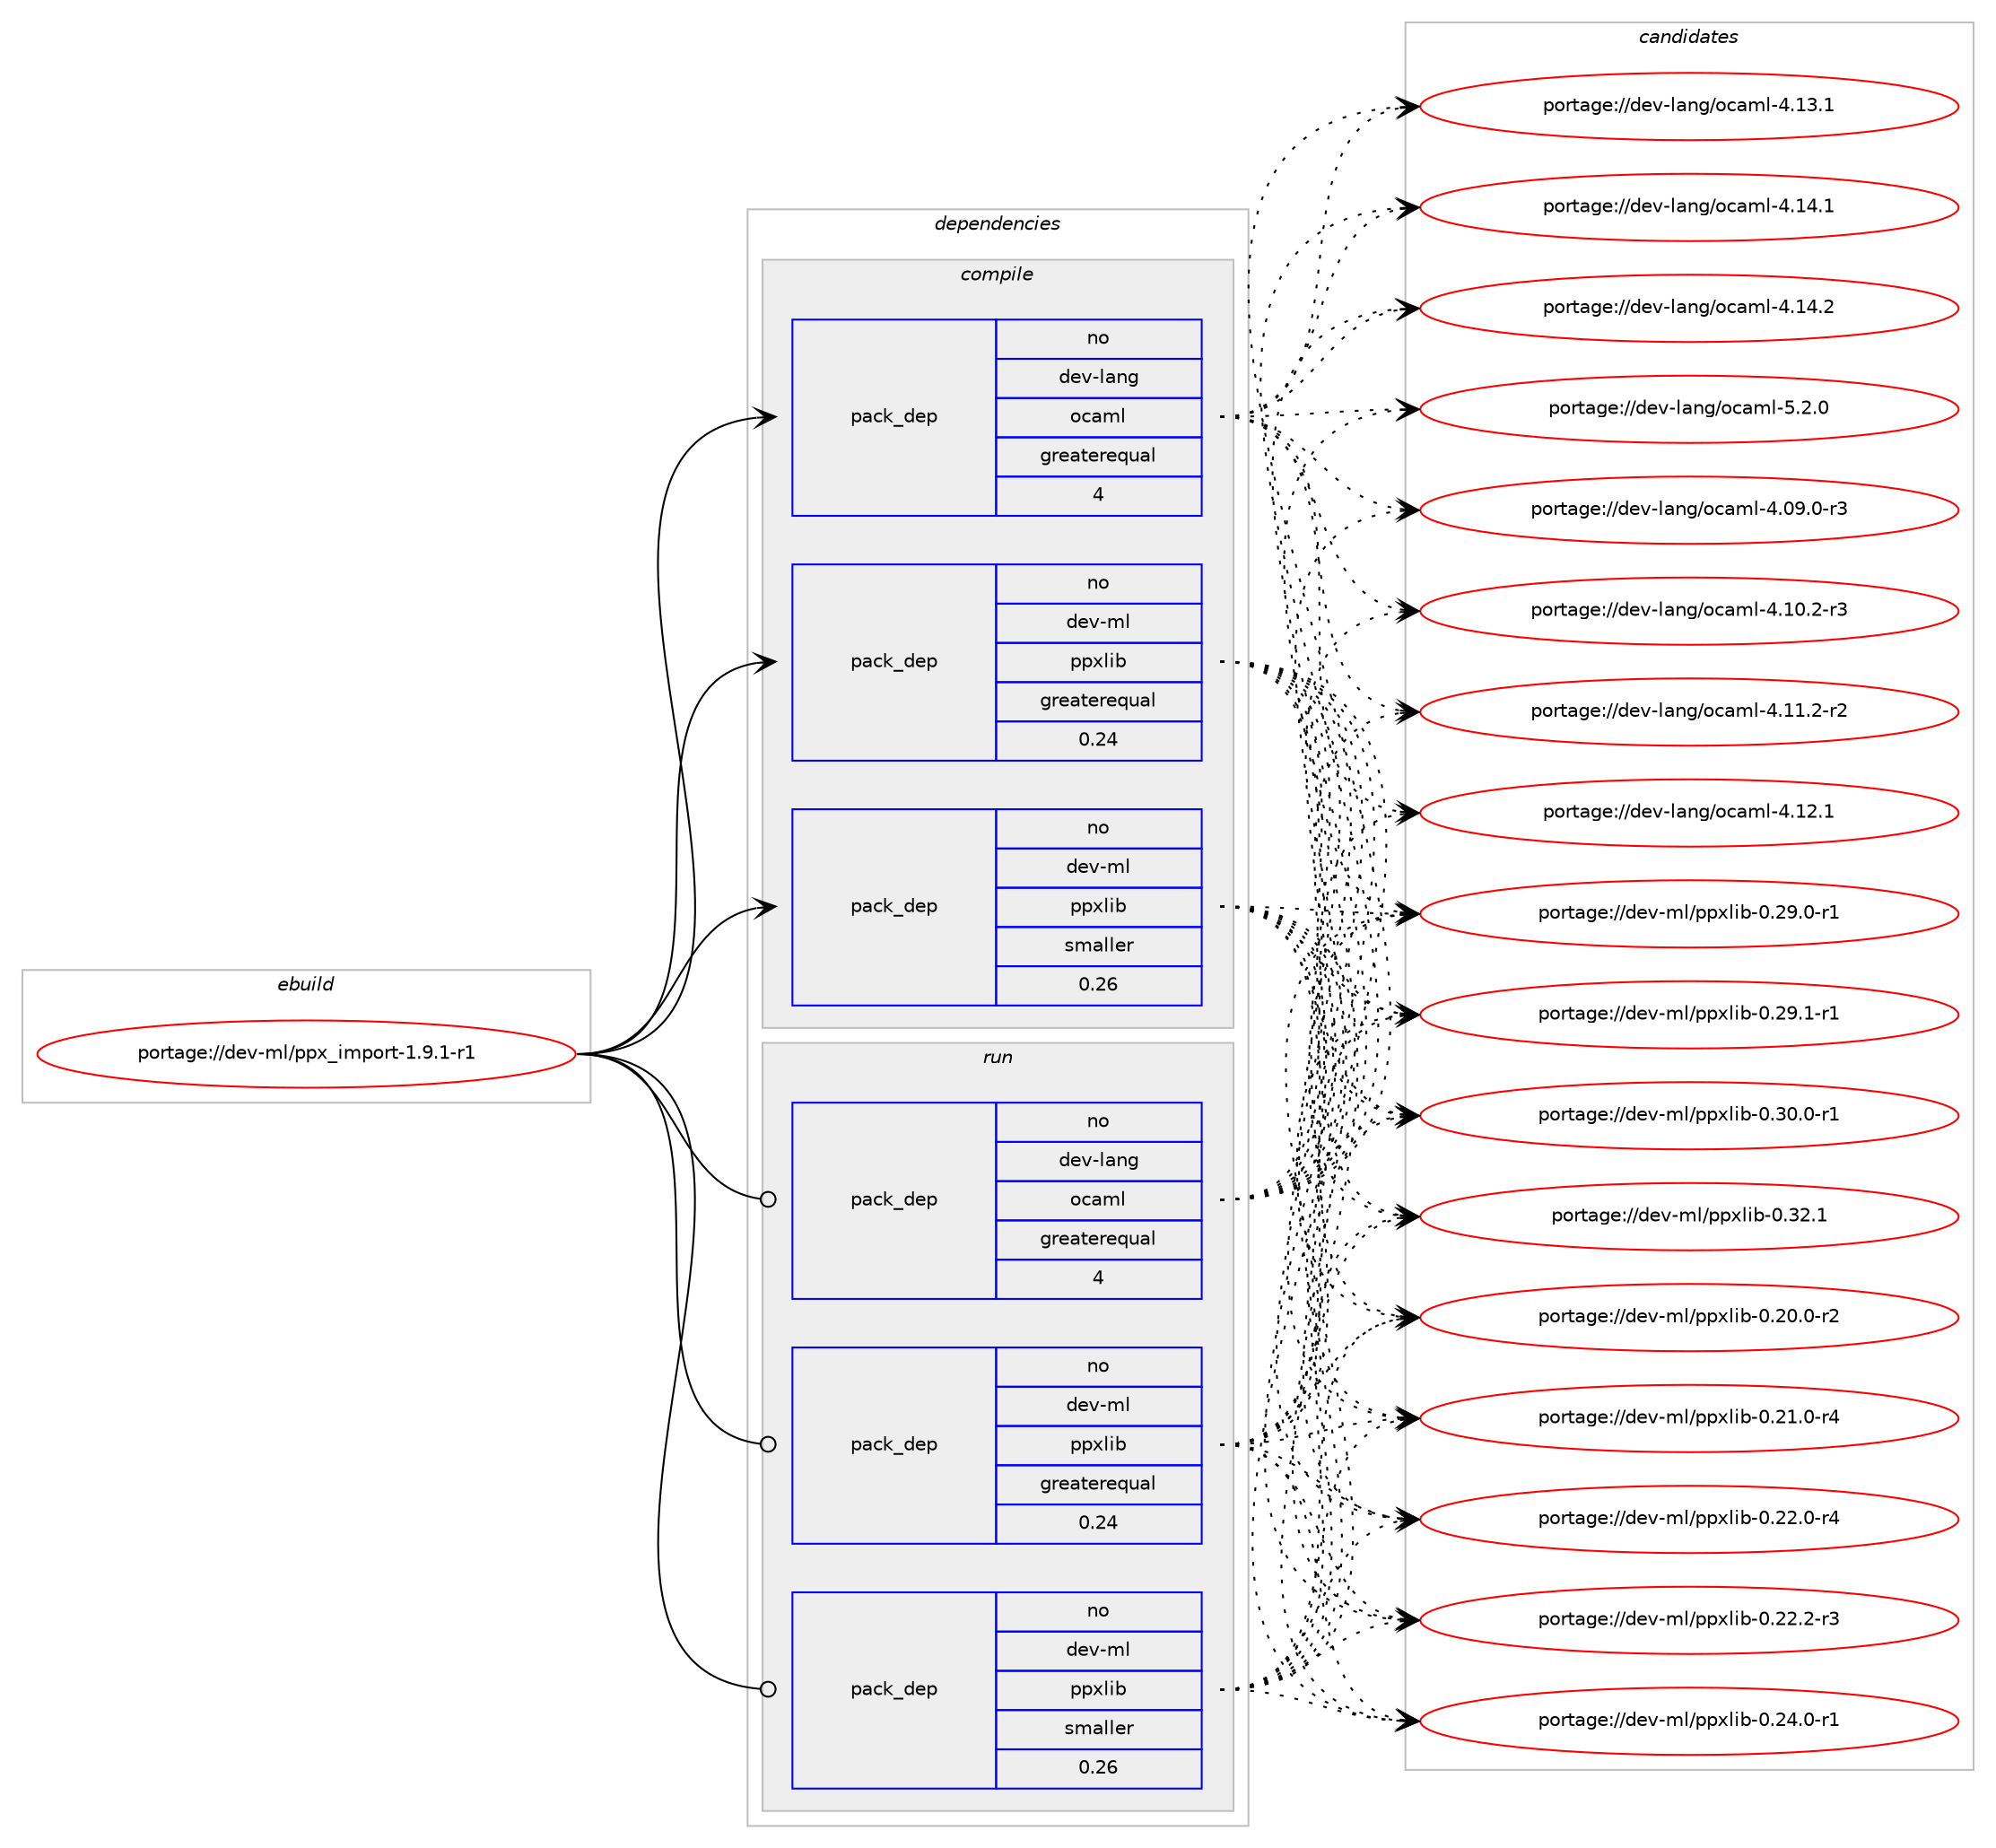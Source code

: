 digraph prolog {

# *************
# Graph options
# *************

newrank=true;
concentrate=true;
compound=true;
graph [rankdir=LR,fontname=Helvetica,fontsize=10,ranksep=1.5];#, ranksep=2.5, nodesep=0.2];
edge  [arrowhead=vee];
node  [fontname=Helvetica,fontsize=10];

# **********
# The ebuild
# **********

subgraph cluster_leftcol {
color=gray;
rank=same;
label=<<i>ebuild</i>>;
id [label="portage://dev-ml/ppx_import-1.9.1-r1", color=red, width=4, href="../dev-ml/ppx_import-1.9.1-r1.svg"];
}

# ****************
# The dependencies
# ****************

subgraph cluster_midcol {
color=gray;
label=<<i>dependencies</i>>;
subgraph cluster_compile {
fillcolor="#eeeeee";
style=filled;
label=<<i>compile</i>>;
subgraph pack31811 {
dependency61843 [label=<<TABLE BORDER="0" CELLBORDER="1" CELLSPACING="0" CELLPADDING="4" WIDTH="220"><TR><TD ROWSPAN="6" CELLPADDING="30">pack_dep</TD></TR><TR><TD WIDTH="110">no</TD></TR><TR><TD>dev-lang</TD></TR><TR><TD>ocaml</TD></TR><TR><TD>greaterequal</TD></TR><TR><TD>4</TD></TR></TABLE>>, shape=none, color=blue];
}
id:e -> dependency61843:w [weight=20,style="solid",arrowhead="vee"];
# *** BEGIN UNKNOWN DEPENDENCY TYPE (TODO) ***
# id -> package_dependency(portage://dev-ml/ppx_import-1.9.1-r1,install,no,dev-ml,dune,none,[,,],any_same_slot,[])
# *** END UNKNOWN DEPENDENCY TYPE (TODO) ***

subgraph pack31812 {
dependency61844 [label=<<TABLE BORDER="0" CELLBORDER="1" CELLSPACING="0" CELLPADDING="4" WIDTH="220"><TR><TD ROWSPAN="6" CELLPADDING="30">pack_dep</TD></TR><TR><TD WIDTH="110">no</TD></TR><TR><TD>dev-ml</TD></TR><TR><TD>ppxlib</TD></TR><TR><TD>greaterequal</TD></TR><TR><TD>0.24</TD></TR></TABLE>>, shape=none, color=blue];
}
id:e -> dependency61844:w [weight=20,style="solid",arrowhead="vee"];
subgraph pack31813 {
dependency61845 [label=<<TABLE BORDER="0" CELLBORDER="1" CELLSPACING="0" CELLPADDING="4" WIDTH="220"><TR><TD ROWSPAN="6" CELLPADDING="30">pack_dep</TD></TR><TR><TD WIDTH="110">no</TD></TR><TR><TD>dev-ml</TD></TR><TR><TD>ppxlib</TD></TR><TR><TD>smaller</TD></TR><TR><TD>0.26</TD></TR></TABLE>>, shape=none, color=blue];
}
id:e -> dependency61845:w [weight=20,style="solid",arrowhead="vee"];
}
subgraph cluster_compileandrun {
fillcolor="#eeeeee";
style=filled;
label=<<i>compile and run</i>>;
}
subgraph cluster_run {
fillcolor="#eeeeee";
style=filled;
label=<<i>run</i>>;
subgraph pack31814 {
dependency61846 [label=<<TABLE BORDER="0" CELLBORDER="1" CELLSPACING="0" CELLPADDING="4" WIDTH="220"><TR><TD ROWSPAN="6" CELLPADDING="30">pack_dep</TD></TR><TR><TD WIDTH="110">no</TD></TR><TR><TD>dev-lang</TD></TR><TR><TD>ocaml</TD></TR><TR><TD>greaterequal</TD></TR><TR><TD>4</TD></TR></TABLE>>, shape=none, color=blue];
}
id:e -> dependency61846:w [weight=20,style="solid",arrowhead="odot"];
# *** BEGIN UNKNOWN DEPENDENCY TYPE (TODO) ***
# id -> package_dependency(portage://dev-ml/ppx_import-1.9.1-r1,run,no,dev-ml,dune,none,[,,],any_same_slot,[])
# *** END UNKNOWN DEPENDENCY TYPE (TODO) ***

subgraph pack31815 {
dependency61847 [label=<<TABLE BORDER="0" CELLBORDER="1" CELLSPACING="0" CELLPADDING="4" WIDTH="220"><TR><TD ROWSPAN="6" CELLPADDING="30">pack_dep</TD></TR><TR><TD WIDTH="110">no</TD></TR><TR><TD>dev-ml</TD></TR><TR><TD>ppxlib</TD></TR><TR><TD>greaterequal</TD></TR><TR><TD>0.24</TD></TR></TABLE>>, shape=none, color=blue];
}
id:e -> dependency61847:w [weight=20,style="solid",arrowhead="odot"];
subgraph pack31816 {
dependency61848 [label=<<TABLE BORDER="0" CELLBORDER="1" CELLSPACING="0" CELLPADDING="4" WIDTH="220"><TR><TD ROWSPAN="6" CELLPADDING="30">pack_dep</TD></TR><TR><TD WIDTH="110">no</TD></TR><TR><TD>dev-ml</TD></TR><TR><TD>ppxlib</TD></TR><TR><TD>smaller</TD></TR><TR><TD>0.26</TD></TR></TABLE>>, shape=none, color=blue];
}
id:e -> dependency61848:w [weight=20,style="solid",arrowhead="odot"];
}
}

# **************
# The candidates
# **************

subgraph cluster_choices {
rank=same;
color=gray;
label=<<i>candidates</i>>;

subgraph choice31811 {
color=black;
nodesep=1;
choice1001011184510897110103471119997109108455246485746484511451 [label="portage://dev-lang/ocaml-4.09.0-r3", color=red, width=4,href="../dev-lang/ocaml-4.09.0-r3.svg"];
choice1001011184510897110103471119997109108455246494846504511451 [label="portage://dev-lang/ocaml-4.10.2-r3", color=red, width=4,href="../dev-lang/ocaml-4.10.2-r3.svg"];
choice1001011184510897110103471119997109108455246494946504511450 [label="portage://dev-lang/ocaml-4.11.2-r2", color=red, width=4,href="../dev-lang/ocaml-4.11.2-r2.svg"];
choice100101118451089711010347111999710910845524649504649 [label="portage://dev-lang/ocaml-4.12.1", color=red, width=4,href="../dev-lang/ocaml-4.12.1.svg"];
choice100101118451089711010347111999710910845524649514649 [label="portage://dev-lang/ocaml-4.13.1", color=red, width=4,href="../dev-lang/ocaml-4.13.1.svg"];
choice100101118451089711010347111999710910845524649524649 [label="portage://dev-lang/ocaml-4.14.1", color=red, width=4,href="../dev-lang/ocaml-4.14.1.svg"];
choice100101118451089711010347111999710910845524649524650 [label="portage://dev-lang/ocaml-4.14.2", color=red, width=4,href="../dev-lang/ocaml-4.14.2.svg"];
choice1001011184510897110103471119997109108455346504648 [label="portage://dev-lang/ocaml-5.2.0", color=red, width=4,href="../dev-lang/ocaml-5.2.0.svg"];
dependency61843:e -> choice1001011184510897110103471119997109108455246485746484511451:w [style=dotted,weight="100"];
dependency61843:e -> choice1001011184510897110103471119997109108455246494846504511451:w [style=dotted,weight="100"];
dependency61843:e -> choice1001011184510897110103471119997109108455246494946504511450:w [style=dotted,weight="100"];
dependency61843:e -> choice100101118451089711010347111999710910845524649504649:w [style=dotted,weight="100"];
dependency61843:e -> choice100101118451089711010347111999710910845524649514649:w [style=dotted,weight="100"];
dependency61843:e -> choice100101118451089711010347111999710910845524649524649:w [style=dotted,weight="100"];
dependency61843:e -> choice100101118451089711010347111999710910845524649524650:w [style=dotted,weight="100"];
dependency61843:e -> choice1001011184510897110103471119997109108455346504648:w [style=dotted,weight="100"];
}
subgraph choice31812 {
color=black;
nodesep=1;
choice100101118451091084711211212010810598454846504846484511450 [label="portage://dev-ml/ppxlib-0.20.0-r2", color=red, width=4,href="../dev-ml/ppxlib-0.20.0-r2.svg"];
choice100101118451091084711211212010810598454846504946484511452 [label="portage://dev-ml/ppxlib-0.21.0-r4", color=red, width=4,href="../dev-ml/ppxlib-0.21.0-r4.svg"];
choice100101118451091084711211212010810598454846505046484511452 [label="portage://dev-ml/ppxlib-0.22.0-r4", color=red, width=4,href="../dev-ml/ppxlib-0.22.0-r4.svg"];
choice100101118451091084711211212010810598454846505046504511451 [label="portage://dev-ml/ppxlib-0.22.2-r3", color=red, width=4,href="../dev-ml/ppxlib-0.22.2-r3.svg"];
choice100101118451091084711211212010810598454846505246484511449 [label="portage://dev-ml/ppxlib-0.24.0-r1", color=red, width=4,href="../dev-ml/ppxlib-0.24.0-r1.svg"];
choice100101118451091084711211212010810598454846505746484511449 [label="portage://dev-ml/ppxlib-0.29.0-r1", color=red, width=4,href="../dev-ml/ppxlib-0.29.0-r1.svg"];
choice100101118451091084711211212010810598454846505746494511449 [label="portage://dev-ml/ppxlib-0.29.1-r1", color=red, width=4,href="../dev-ml/ppxlib-0.29.1-r1.svg"];
choice100101118451091084711211212010810598454846514846484511449 [label="portage://dev-ml/ppxlib-0.30.0-r1", color=red, width=4,href="../dev-ml/ppxlib-0.30.0-r1.svg"];
choice10010111845109108471121121201081059845484651504649 [label="portage://dev-ml/ppxlib-0.32.1", color=red, width=4,href="../dev-ml/ppxlib-0.32.1.svg"];
dependency61844:e -> choice100101118451091084711211212010810598454846504846484511450:w [style=dotted,weight="100"];
dependency61844:e -> choice100101118451091084711211212010810598454846504946484511452:w [style=dotted,weight="100"];
dependency61844:e -> choice100101118451091084711211212010810598454846505046484511452:w [style=dotted,weight="100"];
dependency61844:e -> choice100101118451091084711211212010810598454846505046504511451:w [style=dotted,weight="100"];
dependency61844:e -> choice100101118451091084711211212010810598454846505246484511449:w [style=dotted,weight="100"];
dependency61844:e -> choice100101118451091084711211212010810598454846505746484511449:w [style=dotted,weight="100"];
dependency61844:e -> choice100101118451091084711211212010810598454846505746494511449:w [style=dotted,weight="100"];
dependency61844:e -> choice100101118451091084711211212010810598454846514846484511449:w [style=dotted,weight="100"];
dependency61844:e -> choice10010111845109108471121121201081059845484651504649:w [style=dotted,weight="100"];
}
subgraph choice31813 {
color=black;
nodesep=1;
choice100101118451091084711211212010810598454846504846484511450 [label="portage://dev-ml/ppxlib-0.20.0-r2", color=red, width=4,href="../dev-ml/ppxlib-0.20.0-r2.svg"];
choice100101118451091084711211212010810598454846504946484511452 [label="portage://dev-ml/ppxlib-0.21.0-r4", color=red, width=4,href="../dev-ml/ppxlib-0.21.0-r4.svg"];
choice100101118451091084711211212010810598454846505046484511452 [label="portage://dev-ml/ppxlib-0.22.0-r4", color=red, width=4,href="../dev-ml/ppxlib-0.22.0-r4.svg"];
choice100101118451091084711211212010810598454846505046504511451 [label="portage://dev-ml/ppxlib-0.22.2-r3", color=red, width=4,href="../dev-ml/ppxlib-0.22.2-r3.svg"];
choice100101118451091084711211212010810598454846505246484511449 [label="portage://dev-ml/ppxlib-0.24.0-r1", color=red, width=4,href="../dev-ml/ppxlib-0.24.0-r1.svg"];
choice100101118451091084711211212010810598454846505746484511449 [label="portage://dev-ml/ppxlib-0.29.0-r1", color=red, width=4,href="../dev-ml/ppxlib-0.29.0-r1.svg"];
choice100101118451091084711211212010810598454846505746494511449 [label="portage://dev-ml/ppxlib-0.29.1-r1", color=red, width=4,href="../dev-ml/ppxlib-0.29.1-r1.svg"];
choice100101118451091084711211212010810598454846514846484511449 [label="portage://dev-ml/ppxlib-0.30.0-r1", color=red, width=4,href="../dev-ml/ppxlib-0.30.0-r1.svg"];
choice10010111845109108471121121201081059845484651504649 [label="portage://dev-ml/ppxlib-0.32.1", color=red, width=4,href="../dev-ml/ppxlib-0.32.1.svg"];
dependency61845:e -> choice100101118451091084711211212010810598454846504846484511450:w [style=dotted,weight="100"];
dependency61845:e -> choice100101118451091084711211212010810598454846504946484511452:w [style=dotted,weight="100"];
dependency61845:e -> choice100101118451091084711211212010810598454846505046484511452:w [style=dotted,weight="100"];
dependency61845:e -> choice100101118451091084711211212010810598454846505046504511451:w [style=dotted,weight="100"];
dependency61845:e -> choice100101118451091084711211212010810598454846505246484511449:w [style=dotted,weight="100"];
dependency61845:e -> choice100101118451091084711211212010810598454846505746484511449:w [style=dotted,weight="100"];
dependency61845:e -> choice100101118451091084711211212010810598454846505746494511449:w [style=dotted,weight="100"];
dependency61845:e -> choice100101118451091084711211212010810598454846514846484511449:w [style=dotted,weight="100"];
dependency61845:e -> choice10010111845109108471121121201081059845484651504649:w [style=dotted,weight="100"];
}
subgraph choice31814 {
color=black;
nodesep=1;
choice1001011184510897110103471119997109108455246485746484511451 [label="portage://dev-lang/ocaml-4.09.0-r3", color=red, width=4,href="../dev-lang/ocaml-4.09.0-r3.svg"];
choice1001011184510897110103471119997109108455246494846504511451 [label="portage://dev-lang/ocaml-4.10.2-r3", color=red, width=4,href="../dev-lang/ocaml-4.10.2-r3.svg"];
choice1001011184510897110103471119997109108455246494946504511450 [label="portage://dev-lang/ocaml-4.11.2-r2", color=red, width=4,href="../dev-lang/ocaml-4.11.2-r2.svg"];
choice100101118451089711010347111999710910845524649504649 [label="portage://dev-lang/ocaml-4.12.1", color=red, width=4,href="../dev-lang/ocaml-4.12.1.svg"];
choice100101118451089711010347111999710910845524649514649 [label="portage://dev-lang/ocaml-4.13.1", color=red, width=4,href="../dev-lang/ocaml-4.13.1.svg"];
choice100101118451089711010347111999710910845524649524649 [label="portage://dev-lang/ocaml-4.14.1", color=red, width=4,href="../dev-lang/ocaml-4.14.1.svg"];
choice100101118451089711010347111999710910845524649524650 [label="portage://dev-lang/ocaml-4.14.2", color=red, width=4,href="../dev-lang/ocaml-4.14.2.svg"];
choice1001011184510897110103471119997109108455346504648 [label="portage://dev-lang/ocaml-5.2.0", color=red, width=4,href="../dev-lang/ocaml-5.2.0.svg"];
dependency61846:e -> choice1001011184510897110103471119997109108455246485746484511451:w [style=dotted,weight="100"];
dependency61846:e -> choice1001011184510897110103471119997109108455246494846504511451:w [style=dotted,weight="100"];
dependency61846:e -> choice1001011184510897110103471119997109108455246494946504511450:w [style=dotted,weight="100"];
dependency61846:e -> choice100101118451089711010347111999710910845524649504649:w [style=dotted,weight="100"];
dependency61846:e -> choice100101118451089711010347111999710910845524649514649:w [style=dotted,weight="100"];
dependency61846:e -> choice100101118451089711010347111999710910845524649524649:w [style=dotted,weight="100"];
dependency61846:e -> choice100101118451089711010347111999710910845524649524650:w [style=dotted,weight="100"];
dependency61846:e -> choice1001011184510897110103471119997109108455346504648:w [style=dotted,weight="100"];
}
subgraph choice31815 {
color=black;
nodesep=1;
choice100101118451091084711211212010810598454846504846484511450 [label="portage://dev-ml/ppxlib-0.20.0-r2", color=red, width=4,href="../dev-ml/ppxlib-0.20.0-r2.svg"];
choice100101118451091084711211212010810598454846504946484511452 [label="portage://dev-ml/ppxlib-0.21.0-r4", color=red, width=4,href="../dev-ml/ppxlib-0.21.0-r4.svg"];
choice100101118451091084711211212010810598454846505046484511452 [label="portage://dev-ml/ppxlib-0.22.0-r4", color=red, width=4,href="../dev-ml/ppxlib-0.22.0-r4.svg"];
choice100101118451091084711211212010810598454846505046504511451 [label="portage://dev-ml/ppxlib-0.22.2-r3", color=red, width=4,href="../dev-ml/ppxlib-0.22.2-r3.svg"];
choice100101118451091084711211212010810598454846505246484511449 [label="portage://dev-ml/ppxlib-0.24.0-r1", color=red, width=4,href="../dev-ml/ppxlib-0.24.0-r1.svg"];
choice100101118451091084711211212010810598454846505746484511449 [label="portage://dev-ml/ppxlib-0.29.0-r1", color=red, width=4,href="../dev-ml/ppxlib-0.29.0-r1.svg"];
choice100101118451091084711211212010810598454846505746494511449 [label="portage://dev-ml/ppxlib-0.29.1-r1", color=red, width=4,href="../dev-ml/ppxlib-0.29.1-r1.svg"];
choice100101118451091084711211212010810598454846514846484511449 [label="portage://dev-ml/ppxlib-0.30.0-r1", color=red, width=4,href="../dev-ml/ppxlib-0.30.0-r1.svg"];
choice10010111845109108471121121201081059845484651504649 [label="portage://dev-ml/ppxlib-0.32.1", color=red, width=4,href="../dev-ml/ppxlib-0.32.1.svg"];
dependency61847:e -> choice100101118451091084711211212010810598454846504846484511450:w [style=dotted,weight="100"];
dependency61847:e -> choice100101118451091084711211212010810598454846504946484511452:w [style=dotted,weight="100"];
dependency61847:e -> choice100101118451091084711211212010810598454846505046484511452:w [style=dotted,weight="100"];
dependency61847:e -> choice100101118451091084711211212010810598454846505046504511451:w [style=dotted,weight="100"];
dependency61847:e -> choice100101118451091084711211212010810598454846505246484511449:w [style=dotted,weight="100"];
dependency61847:e -> choice100101118451091084711211212010810598454846505746484511449:w [style=dotted,weight="100"];
dependency61847:e -> choice100101118451091084711211212010810598454846505746494511449:w [style=dotted,weight="100"];
dependency61847:e -> choice100101118451091084711211212010810598454846514846484511449:w [style=dotted,weight="100"];
dependency61847:e -> choice10010111845109108471121121201081059845484651504649:w [style=dotted,weight="100"];
}
subgraph choice31816 {
color=black;
nodesep=1;
choice100101118451091084711211212010810598454846504846484511450 [label="portage://dev-ml/ppxlib-0.20.0-r2", color=red, width=4,href="../dev-ml/ppxlib-0.20.0-r2.svg"];
choice100101118451091084711211212010810598454846504946484511452 [label="portage://dev-ml/ppxlib-0.21.0-r4", color=red, width=4,href="../dev-ml/ppxlib-0.21.0-r4.svg"];
choice100101118451091084711211212010810598454846505046484511452 [label="portage://dev-ml/ppxlib-0.22.0-r4", color=red, width=4,href="../dev-ml/ppxlib-0.22.0-r4.svg"];
choice100101118451091084711211212010810598454846505046504511451 [label="portage://dev-ml/ppxlib-0.22.2-r3", color=red, width=4,href="../dev-ml/ppxlib-0.22.2-r3.svg"];
choice100101118451091084711211212010810598454846505246484511449 [label="portage://dev-ml/ppxlib-0.24.0-r1", color=red, width=4,href="../dev-ml/ppxlib-0.24.0-r1.svg"];
choice100101118451091084711211212010810598454846505746484511449 [label="portage://dev-ml/ppxlib-0.29.0-r1", color=red, width=4,href="../dev-ml/ppxlib-0.29.0-r1.svg"];
choice100101118451091084711211212010810598454846505746494511449 [label="portage://dev-ml/ppxlib-0.29.1-r1", color=red, width=4,href="../dev-ml/ppxlib-0.29.1-r1.svg"];
choice100101118451091084711211212010810598454846514846484511449 [label="portage://dev-ml/ppxlib-0.30.0-r1", color=red, width=4,href="../dev-ml/ppxlib-0.30.0-r1.svg"];
choice10010111845109108471121121201081059845484651504649 [label="portage://dev-ml/ppxlib-0.32.1", color=red, width=4,href="../dev-ml/ppxlib-0.32.1.svg"];
dependency61848:e -> choice100101118451091084711211212010810598454846504846484511450:w [style=dotted,weight="100"];
dependency61848:e -> choice100101118451091084711211212010810598454846504946484511452:w [style=dotted,weight="100"];
dependency61848:e -> choice100101118451091084711211212010810598454846505046484511452:w [style=dotted,weight="100"];
dependency61848:e -> choice100101118451091084711211212010810598454846505046504511451:w [style=dotted,weight="100"];
dependency61848:e -> choice100101118451091084711211212010810598454846505246484511449:w [style=dotted,weight="100"];
dependency61848:e -> choice100101118451091084711211212010810598454846505746484511449:w [style=dotted,weight="100"];
dependency61848:e -> choice100101118451091084711211212010810598454846505746494511449:w [style=dotted,weight="100"];
dependency61848:e -> choice100101118451091084711211212010810598454846514846484511449:w [style=dotted,weight="100"];
dependency61848:e -> choice10010111845109108471121121201081059845484651504649:w [style=dotted,weight="100"];
}
}

}

